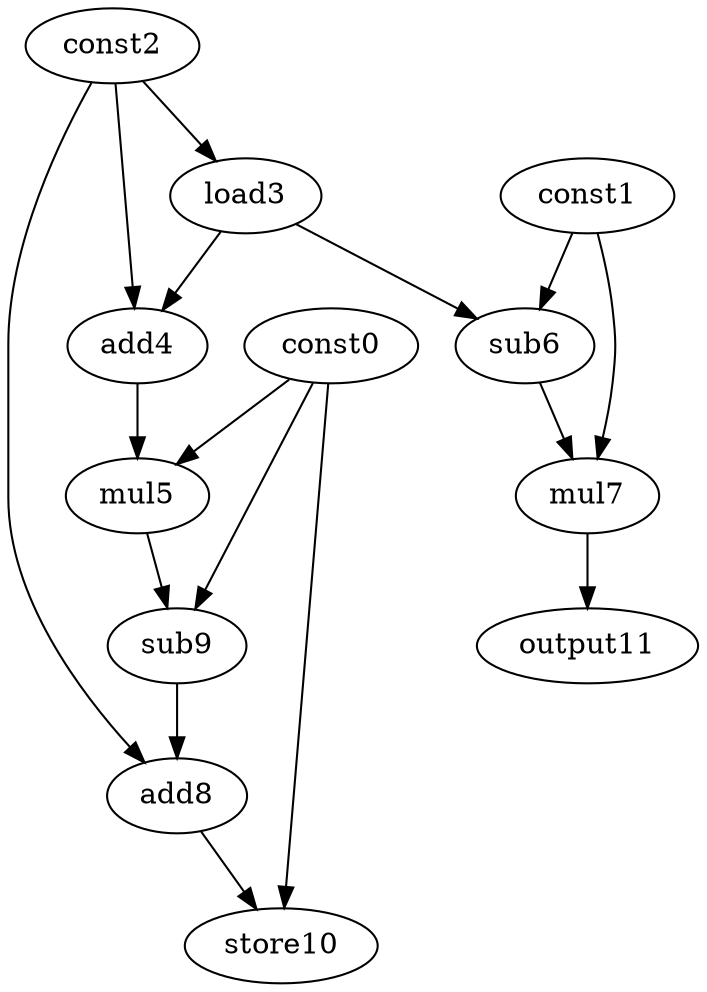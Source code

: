digraph G { 
const0[opcode=const]; 
const1[opcode=const]; 
const2[opcode=const]; 
load3[opcode=load]; 
add4[opcode=add]; 
mul5[opcode=mul]; 
sub6[opcode=sub]; 
mul7[opcode=mul]; 
add8[opcode=add]; 
sub9[opcode=sub]; 
store10[opcode=store]; 
output11[opcode=output]; 
const2->load3[operand=0];
const2->add4[operand=0];
load3->add4[operand=1];
const1->sub6[operand=0];
load3->sub6[operand=1];
const0->mul5[operand=0];
add4->mul5[operand=1];
const1->mul7[operand=0];
sub6->mul7[operand=1];
const0->sub9[operand=0];
mul5->sub9[operand=1];
mul7->output11[operand=0];
sub9->add8[operand=0];
const2->add8[operand=1];
const0->store10[operand=0];
add8->store10[operand=1];
}
